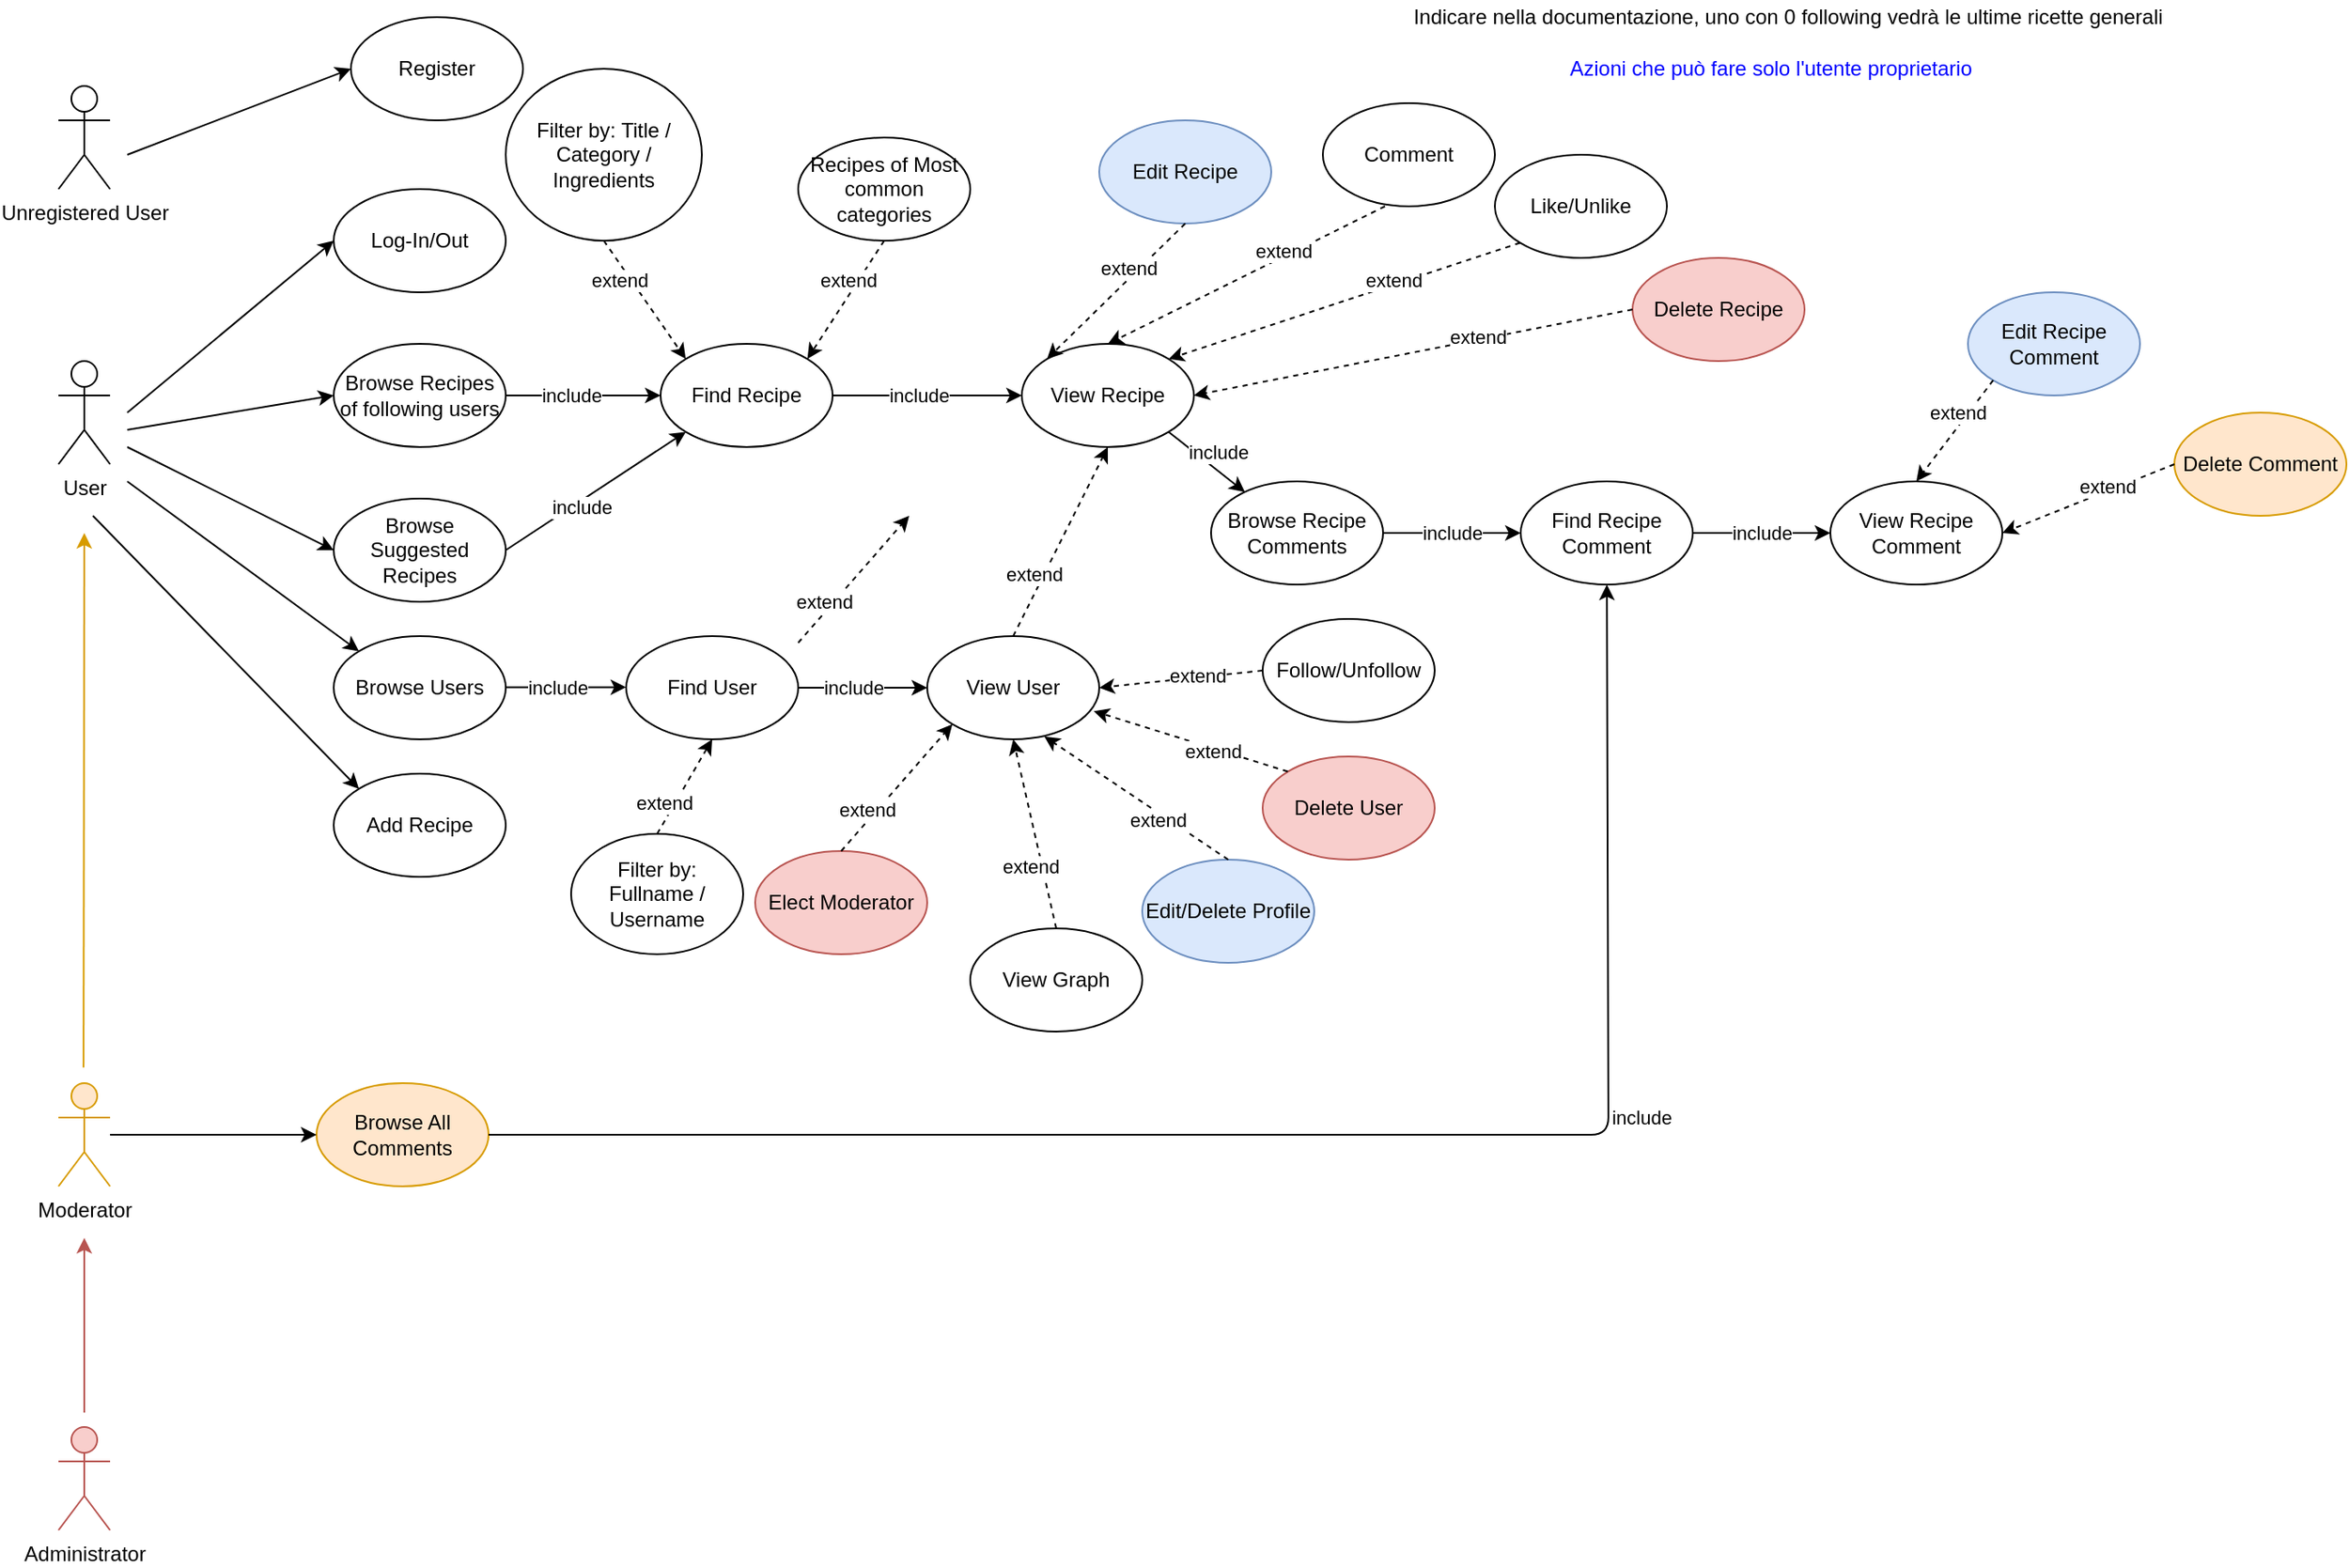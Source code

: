 <mxfile version="14.0.1" type="github">
  <diagram id="zVrHperSgIiEOsMFfDu-" name="Page-1">
    <mxGraphModel dx="1185" dy="645" grid="1" gridSize="10" guides="1" tooltips="1" connect="1" arrows="1" fold="1" page="1" pageScale="1" pageWidth="827" pageHeight="1169" math="0" shadow="0">
      <root>
        <mxCell id="0" />
        <mxCell id="1" parent="0" />
        <mxCell id="AKaBKdHhPMCL4DrJA_mg-1" value="Moderator" style="shape=umlActor;verticalLabelPosition=bottom;verticalAlign=top;html=1;outlineConnect=0;fillColor=#ffe6cc;strokeColor=#d79b00;" parent="1" vertex="1">
          <mxGeometry x="70" y="660" width="30" height="60" as="geometry" />
        </mxCell>
        <mxCell id="AKaBKdHhPMCL4DrJA_mg-3" value="User" style="shape=umlActor;verticalLabelPosition=bottom;verticalAlign=top;html=1;outlineConnect=0;" parent="1" vertex="1">
          <mxGeometry x="70" y="240" width="30" height="60" as="geometry" />
        </mxCell>
        <mxCell id="AKaBKdHhPMCL4DrJA_mg-4" value="Unregistered User" style="shape=umlActor;verticalLabelPosition=bottom;verticalAlign=top;html=1;outlineConnect=0;" parent="1" vertex="1">
          <mxGeometry x="70" y="80" width="30" height="60" as="geometry" />
        </mxCell>
        <mxCell id="AKaBKdHhPMCL4DrJA_mg-5" value="Administrator" style="shape=umlActor;verticalLabelPosition=bottom;verticalAlign=top;html=1;outlineConnect=0;fillColor=#f8cecc;strokeColor=#b85450;" parent="1" vertex="1">
          <mxGeometry x="70" y="860" width="30" height="60" as="geometry" />
        </mxCell>
        <mxCell id="AKaBKdHhPMCL4DrJA_mg-6" value="Register" style="ellipse;whiteSpace=wrap;html=1;" parent="1" vertex="1">
          <mxGeometry x="240" y="40" width="100" height="60" as="geometry" />
        </mxCell>
        <mxCell id="AKaBKdHhPMCL4DrJA_mg-7" value="" style="endArrow=classic;html=1;entryX=0;entryY=0.5;entryDx=0;entryDy=0;" parent="1" target="AKaBKdHhPMCL4DrJA_mg-6" edge="1">
          <mxGeometry width="50" height="50" relative="1" as="geometry">
            <mxPoint x="110" y="120" as="sourcePoint" />
            <mxPoint x="370" y="210" as="targetPoint" />
          </mxGeometry>
        </mxCell>
        <mxCell id="AKaBKdHhPMCL4DrJA_mg-8" value="Log-In/Out" style="ellipse;whiteSpace=wrap;html=1;" parent="1" vertex="1">
          <mxGeometry x="230" y="140" width="100" height="60" as="geometry" />
        </mxCell>
        <mxCell id="AKaBKdHhPMCL4DrJA_mg-9" value="" style="endArrow=classic;html=1;entryX=0;entryY=0.5;entryDx=0;entryDy=0;" parent="1" target="AKaBKdHhPMCL4DrJA_mg-8" edge="1">
          <mxGeometry width="50" height="50" relative="1" as="geometry">
            <mxPoint x="110" y="270" as="sourcePoint" />
            <mxPoint x="250" y="80" as="targetPoint" />
          </mxGeometry>
        </mxCell>
        <mxCell id="AKaBKdHhPMCL4DrJA_mg-10" value="Browse Recipes of following users" style="ellipse;whiteSpace=wrap;html=1;" parent="1" vertex="1">
          <mxGeometry x="230" y="230" width="100" height="60" as="geometry" />
        </mxCell>
        <mxCell id="AKaBKdHhPMCL4DrJA_mg-11" value="Find Recipe" style="ellipse;whiteSpace=wrap;html=1;" parent="1" vertex="1">
          <mxGeometry x="420" y="230" width="100" height="60" as="geometry" />
        </mxCell>
        <mxCell id="AKaBKdHhPMCL4DrJA_mg-12" value="View Recipe" style="ellipse;whiteSpace=wrap;html=1;" parent="1" vertex="1">
          <mxGeometry x="630" y="230" width="100" height="60" as="geometry" />
        </mxCell>
        <mxCell id="AKaBKdHhPMCL4DrJA_mg-13" value="" style="endArrow=classic;html=1;entryX=0;entryY=0.5;entryDx=0;entryDy=0;" parent="1" target="AKaBKdHhPMCL4DrJA_mg-10" edge="1">
          <mxGeometry width="50" height="50" relative="1" as="geometry">
            <mxPoint x="110" y="280" as="sourcePoint" />
            <mxPoint x="240" y="180" as="targetPoint" />
          </mxGeometry>
        </mxCell>
        <mxCell id="AKaBKdHhPMCL4DrJA_mg-14" value="" style="endArrow=classic;html=1;exitX=1;exitY=0.5;exitDx=0;exitDy=0;" parent="1" source="AKaBKdHhPMCL4DrJA_mg-10" target="AKaBKdHhPMCL4DrJA_mg-11" edge="1">
          <mxGeometry width="50" height="50" relative="1" as="geometry">
            <mxPoint x="115" y="270" as="sourcePoint" />
            <mxPoint x="235" y="270" as="targetPoint" />
          </mxGeometry>
        </mxCell>
        <mxCell id="AKaBKdHhPMCL4DrJA_mg-15" value="include" style="edgeLabel;html=1;align=center;verticalAlign=middle;resizable=0;points=[];" parent="AKaBKdHhPMCL4DrJA_mg-14" vertex="1" connectable="0">
          <mxGeometry x="-0.27" y="-2" relative="1" as="geometry">
            <mxPoint x="4.48" y="-2" as="offset" />
          </mxGeometry>
        </mxCell>
        <mxCell id="AKaBKdHhPMCL4DrJA_mg-16" value="" style="endArrow=classic;html=1;entryX=0;entryY=0.5;entryDx=0;entryDy=0;exitX=1;exitY=0.5;exitDx=0;exitDy=0;" parent="1" source="AKaBKdHhPMCL4DrJA_mg-11" target="AKaBKdHhPMCL4DrJA_mg-12" edge="1">
          <mxGeometry width="50" height="50" relative="1" as="geometry">
            <mxPoint x="125" y="280" as="sourcePoint" />
            <mxPoint x="245" y="280" as="targetPoint" />
          </mxGeometry>
        </mxCell>
        <mxCell id="AKaBKdHhPMCL4DrJA_mg-17" value="include" style="edgeLabel;html=1;align=center;verticalAlign=middle;resizable=0;points=[];" parent="AKaBKdHhPMCL4DrJA_mg-16" vertex="1" connectable="0">
          <mxGeometry x="-0.344" relative="1" as="geometry">
            <mxPoint x="13.79" as="offset" />
          </mxGeometry>
        </mxCell>
        <mxCell id="AKaBKdHhPMCL4DrJA_mg-18" value="Browse Suggested Recipes" style="ellipse;whiteSpace=wrap;html=1;" parent="1" vertex="1">
          <mxGeometry x="230" y="320" width="100" height="60" as="geometry" />
        </mxCell>
        <mxCell id="AKaBKdHhPMCL4DrJA_mg-21" value="" style="endArrow=classic;html=1;exitX=1;exitY=0.5;exitDx=0;exitDy=0;entryX=0;entryY=1;entryDx=0;entryDy=0;" parent="1" source="AKaBKdHhPMCL4DrJA_mg-18" target="AKaBKdHhPMCL4DrJA_mg-11" edge="1">
          <mxGeometry width="50" height="50" relative="1" as="geometry">
            <mxPoint x="120" y="360" as="sourcePoint" />
            <mxPoint x="400.0" y="350" as="targetPoint" />
          </mxGeometry>
        </mxCell>
        <mxCell id="AKaBKdHhPMCL4DrJA_mg-22" value="include" style="edgeLabel;html=1;align=center;verticalAlign=middle;resizable=0;points=[];" parent="AKaBKdHhPMCL4DrJA_mg-21" vertex="1" connectable="0">
          <mxGeometry x="-0.27" y="-2" relative="1" as="geometry">
            <mxPoint x="4.48" y="-2" as="offset" />
          </mxGeometry>
        </mxCell>
        <mxCell id="AKaBKdHhPMCL4DrJA_mg-25" value="" style="endArrow=classic;html=1;entryX=0;entryY=0.5;entryDx=0;entryDy=0;" parent="1" target="AKaBKdHhPMCL4DrJA_mg-18" edge="1">
          <mxGeometry width="50" height="50" relative="1" as="geometry">
            <mxPoint x="110" y="290" as="sourcePoint" />
            <mxPoint x="240" y="290" as="targetPoint" />
          </mxGeometry>
        </mxCell>
        <mxCell id="WYv_reuwZ5NgwWXfh_Jt-1" value="Indicare nella documentazione, uno con 0 following vedrà le ultime ricette generali" style="text;html=1;align=center;verticalAlign=middle;resizable=0;points=[];autosize=1;" vertex="1" parent="1">
          <mxGeometry x="850" y="30" width="450" height="20" as="geometry" />
        </mxCell>
        <mxCell id="WYv_reuwZ5NgwWXfh_Jt-3" value="Browse Users" style="ellipse;whiteSpace=wrap;html=1;" vertex="1" parent="1">
          <mxGeometry x="230" y="400" width="100" height="60" as="geometry" />
        </mxCell>
        <mxCell id="WYv_reuwZ5NgwWXfh_Jt-4" value="Find User" style="ellipse;whiteSpace=wrap;html=1;" vertex="1" parent="1">
          <mxGeometry x="400" y="400" width="100" height="60" as="geometry" />
        </mxCell>
        <mxCell id="WYv_reuwZ5NgwWXfh_Jt-5" value="View User" style="ellipse;whiteSpace=wrap;html=1;" vertex="1" parent="1">
          <mxGeometry x="575" y="400" width="100" height="60" as="geometry" />
        </mxCell>
        <mxCell id="WYv_reuwZ5NgwWXfh_Jt-6" value="Follow/Unfollow" style="ellipse;whiteSpace=wrap;html=1;" vertex="1" parent="1">
          <mxGeometry x="770" y="390" width="100" height="60" as="geometry" />
        </mxCell>
        <mxCell id="WYv_reuwZ5NgwWXfh_Jt-7" value="" style="endArrow=classic;html=1;entryX=0;entryY=0;entryDx=0;entryDy=0;" edge="1" parent="1" target="WYv_reuwZ5NgwWXfh_Jt-3">
          <mxGeometry width="50" height="50" relative="1" as="geometry">
            <mxPoint x="110" y="310" as="sourcePoint" />
            <mxPoint x="240" y="360" as="targetPoint" />
          </mxGeometry>
        </mxCell>
        <mxCell id="WYv_reuwZ5NgwWXfh_Jt-8" value="" style="endArrow=classic;html=1;exitX=1;exitY=0.5;exitDx=0;exitDy=0;" edge="1" parent="1">
          <mxGeometry width="50" height="50" relative="1" as="geometry">
            <mxPoint x="330" y="429.71" as="sourcePoint" />
            <mxPoint x="400" y="429.71" as="targetPoint" />
          </mxGeometry>
        </mxCell>
        <mxCell id="WYv_reuwZ5NgwWXfh_Jt-9" value="include" style="edgeLabel;html=1;align=center;verticalAlign=middle;resizable=0;points=[];" vertex="1" connectable="0" parent="WYv_reuwZ5NgwWXfh_Jt-8">
          <mxGeometry x="-0.27" y="-2" relative="1" as="geometry">
            <mxPoint x="4.48" y="-2" as="offset" />
          </mxGeometry>
        </mxCell>
        <mxCell id="WYv_reuwZ5NgwWXfh_Jt-10" value="" style="endArrow=classic;html=1;exitX=1;exitY=0.5;exitDx=0;exitDy=0;entryX=0;entryY=0.5;entryDx=0;entryDy=0;" edge="1" parent="1" source="WYv_reuwZ5NgwWXfh_Jt-4" target="WYv_reuwZ5NgwWXfh_Jt-5">
          <mxGeometry width="50" height="50" relative="1" as="geometry">
            <mxPoint x="350" y="280" as="sourcePoint" />
            <mxPoint x="420" y="280" as="targetPoint" />
          </mxGeometry>
        </mxCell>
        <mxCell id="WYv_reuwZ5NgwWXfh_Jt-11" value="include" style="edgeLabel;html=1;align=center;verticalAlign=middle;resizable=0;points=[];" vertex="1" connectable="0" parent="WYv_reuwZ5NgwWXfh_Jt-10">
          <mxGeometry x="-0.27" y="-2" relative="1" as="geometry">
            <mxPoint x="4.48" y="-2" as="offset" />
          </mxGeometry>
        </mxCell>
        <mxCell id="WYv_reuwZ5NgwWXfh_Jt-12" value="" style="endArrow=classic;html=1;entryX=1;entryY=0.5;entryDx=0;entryDy=0;exitX=0;exitY=0.5;exitDx=0;exitDy=0;dashed=1;" edge="1" parent="1" source="WYv_reuwZ5NgwWXfh_Jt-6" target="WYv_reuwZ5NgwWXfh_Jt-5">
          <mxGeometry width="50" height="50" relative="1" as="geometry">
            <mxPoint x="510" y="270" as="sourcePoint" />
            <mxPoint x="585" y="270" as="targetPoint" />
          </mxGeometry>
        </mxCell>
        <mxCell id="WYv_reuwZ5NgwWXfh_Jt-13" value="extend" style="edgeLabel;html=1;align=center;verticalAlign=middle;resizable=0;points=[];" vertex="1" connectable="0" parent="WYv_reuwZ5NgwWXfh_Jt-12">
          <mxGeometry x="-0.344" relative="1" as="geometry">
            <mxPoint x="-6.68" y="-0.21" as="offset" />
          </mxGeometry>
        </mxCell>
        <mxCell id="WYv_reuwZ5NgwWXfh_Jt-16" value="Comment" style="ellipse;whiteSpace=wrap;html=1;" vertex="1" parent="1">
          <mxGeometry x="805" y="90" width="100" height="60" as="geometry" />
        </mxCell>
        <mxCell id="WYv_reuwZ5NgwWXfh_Jt-17" value="Like/Unlike" style="ellipse;whiteSpace=wrap;html=1;" vertex="1" parent="1">
          <mxGeometry x="905" y="120" width="100" height="60" as="geometry" />
        </mxCell>
        <mxCell id="WYv_reuwZ5NgwWXfh_Jt-18" value="" style="endArrow=classic;html=1;entryX=0.5;entryY=0;entryDx=0;entryDy=0;exitX=0.361;exitY=1;exitDx=0;exitDy=0;dashed=1;exitPerimeter=0;" edge="1" parent="1" source="WYv_reuwZ5NgwWXfh_Jt-16" target="AKaBKdHhPMCL4DrJA_mg-12">
          <mxGeometry width="50" height="50" relative="1" as="geometry">
            <mxPoint x="669.783" y="190.004" as="sourcePoint" />
            <mxPoint x="580.22" y="208.84" as="targetPoint" />
          </mxGeometry>
        </mxCell>
        <mxCell id="WYv_reuwZ5NgwWXfh_Jt-19" value="extend" style="edgeLabel;html=1;align=center;verticalAlign=middle;resizable=0;points=[];" vertex="1" connectable="0" parent="WYv_reuwZ5NgwWXfh_Jt-18">
          <mxGeometry x="-0.344" relative="1" as="geometry">
            <mxPoint x="-6.68" y="-0.21" as="offset" />
          </mxGeometry>
        </mxCell>
        <mxCell id="WYv_reuwZ5NgwWXfh_Jt-20" value="" style="endArrow=classic;html=1;entryX=0.5;entryY=1;entryDx=0;entryDy=0;exitX=0.5;exitY=0;exitDx=0;exitDy=0;dashed=1;" edge="1" parent="1" source="WYv_reuwZ5NgwWXfh_Jt-5" target="AKaBKdHhPMCL4DrJA_mg-12">
          <mxGeometry width="50" height="50" relative="1" as="geometry">
            <mxPoint x="784.563" y="431.164" as="sourcePoint" />
            <mxPoint x="695.0" y="450" as="targetPoint" />
          </mxGeometry>
        </mxCell>
        <mxCell id="WYv_reuwZ5NgwWXfh_Jt-21" value="extend" style="edgeLabel;html=1;align=center;verticalAlign=middle;resizable=0;points=[];" vertex="1" connectable="0" parent="WYv_reuwZ5NgwWXfh_Jt-20">
          <mxGeometry x="-0.344" relative="1" as="geometry">
            <mxPoint x="-6.68" y="-0.21" as="offset" />
          </mxGeometry>
        </mxCell>
        <mxCell id="WYv_reuwZ5NgwWXfh_Jt-22" value="" style="endArrow=classic;html=1;entryX=1;entryY=0;entryDx=0;entryDy=0;exitX=0;exitY=1;exitDx=0;exitDy=0;dashed=1;" edge="1" parent="1" source="WYv_reuwZ5NgwWXfh_Jt-17" target="AKaBKdHhPMCL4DrJA_mg-12">
          <mxGeometry width="50" height="50" relative="1" as="geometry">
            <mxPoint x="794.563" y="441.164" as="sourcePoint" />
            <mxPoint x="705.0" y="460" as="targetPoint" />
          </mxGeometry>
        </mxCell>
        <mxCell id="WYv_reuwZ5NgwWXfh_Jt-23" value="extend" style="edgeLabel;html=1;align=center;verticalAlign=middle;resizable=0;points=[];" vertex="1" connectable="0" parent="WYv_reuwZ5NgwWXfh_Jt-22">
          <mxGeometry x="-0.344" relative="1" as="geometry">
            <mxPoint x="-6.68" y="-0.21" as="offset" />
          </mxGeometry>
        </mxCell>
        <mxCell id="WYv_reuwZ5NgwWXfh_Jt-24" value="Browse Recipe Comments" style="ellipse;whiteSpace=wrap;html=1;" vertex="1" parent="1">
          <mxGeometry x="740" y="310" width="100" height="60" as="geometry" />
        </mxCell>
        <mxCell id="WYv_reuwZ5NgwWXfh_Jt-25" value="Find Recipe Comment" style="ellipse;whiteSpace=wrap;html=1;" vertex="1" parent="1">
          <mxGeometry x="920" y="310" width="100" height="60" as="geometry" />
        </mxCell>
        <mxCell id="WYv_reuwZ5NgwWXfh_Jt-26" value="View Recipe Comment" style="ellipse;whiteSpace=wrap;html=1;" vertex="1" parent="1">
          <mxGeometry x="1100" y="310" width="100" height="60" as="geometry" />
        </mxCell>
        <mxCell id="WYv_reuwZ5NgwWXfh_Jt-27" value="Edit Recipe" style="ellipse;whiteSpace=wrap;html=1;fillColor=#dae8fc;strokeColor=#6c8ebf;" vertex="1" parent="1">
          <mxGeometry x="675" y="100" width="100" height="60" as="geometry" />
        </mxCell>
        <mxCell id="WYv_reuwZ5NgwWXfh_Jt-28" value="" style="endArrow=classic;html=1;entryX=0;entryY=0;entryDx=0;entryDy=0;exitX=0.5;exitY=1;exitDx=0;exitDy=0;dashed=1;" edge="1" parent="1" source="WYv_reuwZ5NgwWXfh_Jt-27" target="AKaBKdHhPMCL4DrJA_mg-12">
          <mxGeometry width="50" height="50" relative="1" as="geometry">
            <mxPoint x="635" y="410" as="sourcePoint" />
            <mxPoint x="635" y="300" as="targetPoint" />
          </mxGeometry>
        </mxCell>
        <mxCell id="WYv_reuwZ5NgwWXfh_Jt-29" value="extend" style="edgeLabel;html=1;align=center;verticalAlign=middle;resizable=0;points=[];" vertex="1" connectable="0" parent="WYv_reuwZ5NgwWXfh_Jt-28">
          <mxGeometry x="-0.344" relative="1" as="geometry">
            <mxPoint x="-6.68" y="-0.21" as="offset" />
          </mxGeometry>
        </mxCell>
        <mxCell id="WYv_reuwZ5NgwWXfh_Jt-34" value="" style="endArrow=classic;html=1;exitX=1;exitY=1;exitDx=0;exitDy=0;" edge="1" parent="1" source="AKaBKdHhPMCL4DrJA_mg-12" target="WYv_reuwZ5NgwWXfh_Jt-24">
          <mxGeometry width="50" height="50" relative="1" as="geometry">
            <mxPoint x="510.0" y="270" as="sourcePoint" />
            <mxPoint x="585.0" y="270" as="targetPoint" />
          </mxGeometry>
        </mxCell>
        <mxCell id="WYv_reuwZ5NgwWXfh_Jt-35" value="include" style="edgeLabel;html=1;align=center;verticalAlign=middle;resizable=0;points=[];" vertex="1" connectable="0" parent="WYv_reuwZ5NgwWXfh_Jt-34">
          <mxGeometry x="-0.344" relative="1" as="geometry">
            <mxPoint x="13.79" as="offset" />
          </mxGeometry>
        </mxCell>
        <mxCell id="WYv_reuwZ5NgwWXfh_Jt-36" value="" style="endArrow=classic;html=1;exitX=1;exitY=0.5;exitDx=0;exitDy=0;entryX=0;entryY=0.5;entryDx=0;entryDy=0;" edge="1" parent="1" source="WYv_reuwZ5NgwWXfh_Jt-24" target="WYv_reuwZ5NgwWXfh_Jt-25">
          <mxGeometry width="50" height="50" relative="1" as="geometry">
            <mxPoint x="670.437" y="291.164" as="sourcePoint" />
            <mxPoint x="755.263" y="316.603" as="targetPoint" />
          </mxGeometry>
        </mxCell>
        <mxCell id="WYv_reuwZ5NgwWXfh_Jt-37" value="include" style="edgeLabel;html=1;align=center;verticalAlign=middle;resizable=0;points=[];" vertex="1" connectable="0" parent="WYv_reuwZ5NgwWXfh_Jt-36">
          <mxGeometry x="-0.344" relative="1" as="geometry">
            <mxPoint x="13.79" as="offset" />
          </mxGeometry>
        </mxCell>
        <mxCell id="WYv_reuwZ5NgwWXfh_Jt-38" value="" style="endArrow=classic;html=1;exitX=1;exitY=0.5;exitDx=0;exitDy=0;entryX=0;entryY=0.5;entryDx=0;entryDy=0;" edge="1" parent="1" source="WYv_reuwZ5NgwWXfh_Jt-25" target="WYv_reuwZ5NgwWXfh_Jt-26">
          <mxGeometry width="50" height="50" relative="1" as="geometry">
            <mxPoint x="850" y="330" as="sourcePoint" />
            <mxPoint x="930" y="330" as="targetPoint" />
          </mxGeometry>
        </mxCell>
        <mxCell id="WYv_reuwZ5NgwWXfh_Jt-39" value="include" style="edgeLabel;html=1;align=center;verticalAlign=middle;resizable=0;points=[];" vertex="1" connectable="0" parent="WYv_reuwZ5NgwWXfh_Jt-38">
          <mxGeometry x="-0.344" relative="1" as="geometry">
            <mxPoint x="13.79" as="offset" />
          </mxGeometry>
        </mxCell>
        <mxCell id="WYv_reuwZ5NgwWXfh_Jt-40" value="Edit Recipe Comment" style="ellipse;whiteSpace=wrap;html=1;fillColor=#dae8fc;strokeColor=#6c8ebf;" vertex="1" parent="1">
          <mxGeometry x="1180" y="200" width="100" height="60" as="geometry" />
        </mxCell>
        <mxCell id="WYv_reuwZ5NgwWXfh_Jt-41" value="Delete Comment" style="ellipse;whiteSpace=wrap;html=1;fillColor=#ffe6cc;strokeColor=#d79b00;" vertex="1" parent="1">
          <mxGeometry x="1300" y="270" width="100" height="60" as="geometry" />
        </mxCell>
        <mxCell id="WYv_reuwZ5NgwWXfh_Jt-42" value="Delete Recipe" style="ellipse;whiteSpace=wrap;html=1;fillColor=#f8cecc;strokeColor=#b85450;" vertex="1" parent="1">
          <mxGeometry x="985" y="180" width="100" height="60" as="geometry" />
        </mxCell>
        <mxCell id="WYv_reuwZ5NgwWXfh_Jt-43" value="" style="endArrow=classic;html=1;entryX=1;entryY=0.5;entryDx=0;entryDy=0;exitX=0;exitY=0.5;exitDx=0;exitDy=0;dashed=1;" edge="1" parent="1" source="WYv_reuwZ5NgwWXfh_Jt-42" target="AKaBKdHhPMCL4DrJA_mg-12">
          <mxGeometry width="50" height="50" relative="1" as="geometry">
            <mxPoint x="635" y="410" as="sourcePoint" />
            <mxPoint x="635" y="300" as="targetPoint" />
          </mxGeometry>
        </mxCell>
        <mxCell id="WYv_reuwZ5NgwWXfh_Jt-44" value="extend" style="edgeLabel;html=1;align=center;verticalAlign=middle;resizable=0;points=[];" vertex="1" connectable="0" parent="WYv_reuwZ5NgwWXfh_Jt-43">
          <mxGeometry x="-0.344" relative="1" as="geometry">
            <mxPoint x="-6.68" y="-0.21" as="offset" />
          </mxGeometry>
        </mxCell>
        <mxCell id="WYv_reuwZ5NgwWXfh_Jt-45" value="" style="endArrow=classic;html=1;entryX=0.5;entryY=0;entryDx=0;entryDy=0;exitX=0;exitY=1;exitDx=0;exitDy=0;dashed=1;" edge="1" parent="1" source="WYv_reuwZ5NgwWXfh_Jt-40" target="WYv_reuwZ5NgwWXfh_Jt-26">
          <mxGeometry width="50" height="50" relative="1" as="geometry">
            <mxPoint x="1170" y="260" as="sourcePoint" />
            <mxPoint x="1170" y="150" as="targetPoint" />
          </mxGeometry>
        </mxCell>
        <mxCell id="WYv_reuwZ5NgwWXfh_Jt-46" value="extend" style="edgeLabel;html=1;align=center;verticalAlign=middle;resizable=0;points=[];" vertex="1" connectable="0" parent="WYv_reuwZ5NgwWXfh_Jt-45">
          <mxGeometry x="-0.344" relative="1" as="geometry">
            <mxPoint x="-6.68" y="-0.21" as="offset" />
          </mxGeometry>
        </mxCell>
        <mxCell id="WYv_reuwZ5NgwWXfh_Jt-47" value="" style="endArrow=classic;html=1;entryX=1;entryY=0.5;entryDx=0;entryDy=0;exitX=0;exitY=0.5;exitDx=0;exitDy=0;dashed=1;" edge="1" parent="1" source="WYv_reuwZ5NgwWXfh_Jt-41" target="WYv_reuwZ5NgwWXfh_Jt-26">
          <mxGeometry width="50" height="50" relative="1" as="geometry">
            <mxPoint x="655" y="430" as="sourcePoint" />
            <mxPoint x="655" y="320" as="targetPoint" />
          </mxGeometry>
        </mxCell>
        <mxCell id="WYv_reuwZ5NgwWXfh_Jt-48" value="extend" style="edgeLabel;html=1;align=center;verticalAlign=middle;resizable=0;points=[];" vertex="1" connectable="0" parent="WYv_reuwZ5NgwWXfh_Jt-47">
          <mxGeometry x="-0.344" relative="1" as="geometry">
            <mxPoint x="-6.68" y="-0.21" as="offset" />
          </mxGeometry>
        </mxCell>
        <mxCell id="WYv_reuwZ5NgwWXfh_Jt-49" value="Delete User" style="ellipse;whiteSpace=wrap;html=1;fillColor=#f8cecc;strokeColor=#b85450;" vertex="1" parent="1">
          <mxGeometry x="770" y="470" width="100" height="60" as="geometry" />
        </mxCell>
        <mxCell id="WYv_reuwZ5NgwWXfh_Jt-50" value="" style="endArrow=classic;html=1;exitX=0;exitY=0;exitDx=0;exitDy=0;dashed=1;entryX=0.968;entryY=0.727;entryDx=0;entryDy=0;entryPerimeter=0;" edge="1" parent="1" source="WYv_reuwZ5NgwWXfh_Jt-49" target="WYv_reuwZ5NgwWXfh_Jt-5">
          <mxGeometry width="50" height="50" relative="1" as="geometry">
            <mxPoint x="635" y="410" as="sourcePoint" />
            <mxPoint x="690" y="450" as="targetPoint" />
          </mxGeometry>
        </mxCell>
        <mxCell id="WYv_reuwZ5NgwWXfh_Jt-51" value="extend" style="edgeLabel;html=1;align=center;verticalAlign=middle;resizable=0;points=[];" vertex="1" connectable="0" parent="WYv_reuwZ5NgwWXfh_Jt-50">
          <mxGeometry x="-0.344" relative="1" as="geometry">
            <mxPoint x="-6.68" y="-0.21" as="offset" />
          </mxGeometry>
        </mxCell>
        <mxCell id="WYv_reuwZ5NgwWXfh_Jt-52" value="&lt;font color=&quot;#0000ff&quot;&gt;Azioni che può fare solo l&#39;utente proprietario&lt;/font&gt;" style="text;html=1;align=center;verticalAlign=middle;resizable=0;points=[];autosize=1;" vertex="1" parent="1">
          <mxGeometry x="940" y="60" width="250" height="20" as="geometry" />
        </mxCell>
        <mxCell id="WYv_reuwZ5NgwWXfh_Jt-53" value="Edit/Delete Profile" style="ellipse;whiteSpace=wrap;html=1;fillColor=#dae8fc;strokeColor=#6c8ebf;" vertex="1" parent="1">
          <mxGeometry x="700" y="530" width="100" height="60" as="geometry" />
        </mxCell>
        <mxCell id="WYv_reuwZ5NgwWXfh_Jt-54" value="" style="endArrow=classic;html=1;entryX=0.681;entryY=0.972;entryDx=0;entryDy=0;exitX=0.5;exitY=0;exitDx=0;exitDy=0;dashed=1;entryPerimeter=0;" edge="1" parent="1" source="WYv_reuwZ5NgwWXfh_Jt-53" target="WYv_reuwZ5NgwWXfh_Jt-5">
          <mxGeometry width="50" height="50" relative="1" as="geometry">
            <mxPoint x="744.645" y="498.787" as="sourcePoint" />
            <mxPoint x="670.355" y="461.213" as="targetPoint" />
          </mxGeometry>
        </mxCell>
        <mxCell id="WYv_reuwZ5NgwWXfh_Jt-55" value="extend" style="edgeLabel;html=1;align=center;verticalAlign=middle;resizable=0;points=[];" vertex="1" connectable="0" parent="WYv_reuwZ5NgwWXfh_Jt-54">
          <mxGeometry x="-0.344" relative="1" as="geometry">
            <mxPoint x="-6.68" y="-0.21" as="offset" />
          </mxGeometry>
        </mxCell>
        <mxCell id="WYv_reuwZ5NgwWXfh_Jt-57" value="View Graph" style="ellipse;whiteSpace=wrap;html=1;" vertex="1" parent="1">
          <mxGeometry x="600" y="570" width="100" height="60" as="geometry" />
        </mxCell>
        <mxCell id="WYv_reuwZ5NgwWXfh_Jt-58" value="" style="endArrow=classic;html=1;entryX=0.5;entryY=1;entryDx=0;entryDy=0;exitX=0.5;exitY=0;exitDx=0;exitDy=0;dashed=1;" edge="1" parent="1" source="WYv_reuwZ5NgwWXfh_Jt-57" target="WYv_reuwZ5NgwWXfh_Jt-5">
          <mxGeometry width="50" height="50" relative="1" as="geometry">
            <mxPoint x="760" y="540" as="sourcePoint" />
            <mxPoint x="635" y="470" as="targetPoint" />
          </mxGeometry>
        </mxCell>
        <mxCell id="WYv_reuwZ5NgwWXfh_Jt-59" value="extend" style="edgeLabel;html=1;align=center;verticalAlign=middle;resizable=0;points=[];" vertex="1" connectable="0" parent="WYv_reuwZ5NgwWXfh_Jt-58">
          <mxGeometry x="-0.344" relative="1" as="geometry">
            <mxPoint x="-6.68" y="-0.21" as="offset" />
          </mxGeometry>
        </mxCell>
        <mxCell id="WYv_reuwZ5NgwWXfh_Jt-60" value="Add Recipe" style="ellipse;whiteSpace=wrap;html=1;" vertex="1" parent="1">
          <mxGeometry x="230" y="480" width="100" height="60" as="geometry" />
        </mxCell>
        <mxCell id="WYv_reuwZ5NgwWXfh_Jt-61" value="" style="endArrow=classic;html=1;entryX=0;entryY=0;entryDx=0;entryDy=0;" edge="1" parent="1" target="WYv_reuwZ5NgwWXfh_Jt-60">
          <mxGeometry width="50" height="50" relative="1" as="geometry">
            <mxPoint x="90" y="330" as="sourcePoint" />
            <mxPoint x="254.645" y="418.787" as="targetPoint" />
          </mxGeometry>
        </mxCell>
        <mxCell id="WYv_reuwZ5NgwWXfh_Jt-62" value="Elect Moderator" style="ellipse;whiteSpace=wrap;html=1;fillColor=#f8cecc;strokeColor=#b85450;" vertex="1" parent="1">
          <mxGeometry x="475" y="525" width="100" height="60" as="geometry" />
        </mxCell>
        <mxCell id="WYv_reuwZ5NgwWXfh_Jt-63" value="" style="endArrow=classic;html=1;entryX=0;entryY=1;entryDx=0;entryDy=0;exitX=0.5;exitY=0;exitDx=0;exitDy=0;dashed=1;" edge="1" parent="1" source="WYv_reuwZ5NgwWXfh_Jt-62" target="WYv_reuwZ5NgwWXfh_Jt-5">
          <mxGeometry width="50" height="50" relative="1" as="geometry">
            <mxPoint x="660" y="580" as="sourcePoint" />
            <mxPoint x="635" y="470" as="targetPoint" />
          </mxGeometry>
        </mxCell>
        <mxCell id="WYv_reuwZ5NgwWXfh_Jt-64" value="extend" style="edgeLabel;html=1;align=center;verticalAlign=middle;resizable=0;points=[];" vertex="1" connectable="0" parent="WYv_reuwZ5NgwWXfh_Jt-63">
          <mxGeometry x="-0.344" relative="1" as="geometry">
            <mxPoint x="-6.68" y="-0.21" as="offset" />
          </mxGeometry>
        </mxCell>
        <mxCell id="WYv_reuwZ5NgwWXfh_Jt-66" value="Browse All Comments" style="ellipse;whiteSpace=wrap;html=1;fillColor=#ffe6cc;strokeColor=#d79b00;" vertex="1" parent="1">
          <mxGeometry x="220" y="660" width="100" height="60" as="geometry" />
        </mxCell>
        <mxCell id="WYv_reuwZ5NgwWXfh_Jt-69" value="" style="endArrow=classic;html=1;exitX=1;exitY=0.5;exitDx=0;exitDy=0;" edge="1" parent="1" source="WYv_reuwZ5NgwWXfh_Jt-66" target="WYv_reuwZ5NgwWXfh_Jt-25">
          <mxGeometry width="50" height="50" relative="1" as="geometry">
            <mxPoint x="160.437" y="661.164" as="sourcePoint" />
            <mxPoint x="395" y="690" as="targetPoint" />
            <Array as="points">
              <mxPoint x="971" y="690" />
            </Array>
          </mxGeometry>
        </mxCell>
        <mxCell id="WYv_reuwZ5NgwWXfh_Jt-70" value="include" style="edgeLabel;html=1;align=center;verticalAlign=middle;resizable=0;points=[];" vertex="1" connectable="0" parent="WYv_reuwZ5NgwWXfh_Jt-69">
          <mxGeometry x="-0.344" relative="1" as="geometry">
            <mxPoint x="351.18" y="-10" as="offset" />
          </mxGeometry>
        </mxCell>
        <mxCell id="WYv_reuwZ5NgwWXfh_Jt-73" value="" style="endArrow=classic;html=1;entryX=0;entryY=0.5;entryDx=0;entryDy=0;" edge="1" parent="1" source="AKaBKdHhPMCL4DrJA_mg-1" target="WYv_reuwZ5NgwWXfh_Jt-66">
          <mxGeometry width="50" height="50" relative="1" as="geometry">
            <mxPoint x="100" y="340" as="sourcePoint" />
            <mxPoint x="254.563" y="498.836" as="targetPoint" />
          </mxGeometry>
        </mxCell>
        <mxCell id="WYv_reuwZ5NgwWXfh_Jt-75" value="" style="endArrow=classic;html=1;fillColor=#f8cecc;strokeColor=#b85450;" edge="1" parent="1">
          <mxGeometry width="50" height="50" relative="1" as="geometry">
            <mxPoint x="85" y="851.667" as="sourcePoint" />
            <mxPoint x="85" y="750" as="targetPoint" />
          </mxGeometry>
        </mxCell>
        <mxCell id="WYv_reuwZ5NgwWXfh_Jt-76" value="" style="endArrow=classic;html=1;fillColor=#ffe6cc;strokeColor=#d79b00;" edge="1" parent="1">
          <mxGeometry width="50" height="50" relative="1" as="geometry">
            <mxPoint x="84.58" y="650.837" as="sourcePoint" />
            <mxPoint x="85" y="340" as="targetPoint" />
          </mxGeometry>
        </mxCell>
        <mxCell id="WYv_reuwZ5NgwWXfh_Jt-81" value="Filter by: Title / Category / Ingredients" style="ellipse;whiteSpace=wrap;html=1;" vertex="1" parent="1">
          <mxGeometry x="330" y="70" width="114" height="100" as="geometry" />
        </mxCell>
        <mxCell id="WYv_reuwZ5NgwWXfh_Jt-82" value="Filter by: Fullname / Username" style="ellipse;whiteSpace=wrap;html=1;" vertex="1" parent="1">
          <mxGeometry x="368" y="515" width="100" height="70" as="geometry" />
        </mxCell>
        <mxCell id="WYv_reuwZ5NgwWXfh_Jt-83" value="" style="endArrow=classic;html=1;entryX=0;entryY=1;entryDx=0;entryDy=0;exitX=0.5;exitY=0;exitDx=0;exitDy=0;dashed=1;" edge="1" parent="1">
          <mxGeometry width="50" height="50" relative="1" as="geometry">
            <mxPoint x="500" y="403.87" as="sourcePoint" />
            <mxPoint x="564.504" y="329.999" as="targetPoint" />
          </mxGeometry>
        </mxCell>
        <mxCell id="WYv_reuwZ5NgwWXfh_Jt-84" value="extend" style="edgeLabel;html=1;align=center;verticalAlign=middle;resizable=0;points=[];" vertex="1" connectable="0" parent="WYv_reuwZ5NgwWXfh_Jt-83">
          <mxGeometry x="-0.344" relative="1" as="geometry">
            <mxPoint x="-6.68" y="-0.21" as="offset" />
          </mxGeometry>
        </mxCell>
        <mxCell id="WYv_reuwZ5NgwWXfh_Jt-85" value="" style="endArrow=classic;html=1;entryX=0;entryY=0;entryDx=0;entryDy=0;exitX=0.5;exitY=1;exitDx=0;exitDy=0;dashed=1;" edge="1" parent="1" source="WYv_reuwZ5NgwWXfh_Jt-81" target="AKaBKdHhPMCL4DrJA_mg-11">
          <mxGeometry width="50" height="50" relative="1" as="geometry">
            <mxPoint x="635" y="410" as="sourcePoint" />
            <mxPoint x="690" y="300" as="targetPoint" />
          </mxGeometry>
        </mxCell>
        <mxCell id="WYv_reuwZ5NgwWXfh_Jt-86" value="extend" style="edgeLabel;html=1;align=center;verticalAlign=middle;resizable=0;points=[];" vertex="1" connectable="0" parent="WYv_reuwZ5NgwWXfh_Jt-85">
          <mxGeometry x="-0.344" relative="1" as="geometry">
            <mxPoint x="-6.68" y="-0.21" as="offset" />
          </mxGeometry>
        </mxCell>
        <mxCell id="WYv_reuwZ5NgwWXfh_Jt-87" value="" style="endArrow=classic;html=1;entryX=0.5;entryY=1;entryDx=0;entryDy=0;exitX=0.5;exitY=0;exitDx=0;exitDy=0;dashed=1;" edge="1" parent="1" source="WYv_reuwZ5NgwWXfh_Jt-82" target="WYv_reuwZ5NgwWXfh_Jt-4">
          <mxGeometry width="50" height="50" relative="1" as="geometry">
            <mxPoint x="645" y="420" as="sourcePoint" />
            <mxPoint x="700" y="310" as="targetPoint" />
          </mxGeometry>
        </mxCell>
        <mxCell id="WYv_reuwZ5NgwWXfh_Jt-88" value="extend" style="edgeLabel;html=1;align=center;verticalAlign=middle;resizable=0;points=[];" vertex="1" connectable="0" parent="WYv_reuwZ5NgwWXfh_Jt-87">
          <mxGeometry x="-0.344" relative="1" as="geometry">
            <mxPoint x="-6.68" y="-0.21" as="offset" />
          </mxGeometry>
        </mxCell>
        <mxCell id="WYv_reuwZ5NgwWXfh_Jt-89" value="Recipes of Most common categories" style="ellipse;whiteSpace=wrap;html=1;" vertex="1" parent="1">
          <mxGeometry x="500" y="110" width="100" height="60" as="geometry" />
        </mxCell>
        <mxCell id="WYv_reuwZ5NgwWXfh_Jt-90" value="" style="endArrow=classic;html=1;entryX=1;entryY=0;entryDx=0;entryDy=0;exitX=0.5;exitY=1;exitDx=0;exitDy=0;dashed=1;" edge="1" parent="1" source="WYv_reuwZ5NgwWXfh_Jt-89" target="AKaBKdHhPMCL4DrJA_mg-11">
          <mxGeometry width="50" height="50" relative="1" as="geometry">
            <mxPoint x="397.0" y="180" as="sourcePoint" />
            <mxPoint x="444.645" y="248.787" as="targetPoint" />
          </mxGeometry>
        </mxCell>
        <mxCell id="WYv_reuwZ5NgwWXfh_Jt-91" value="extend" style="edgeLabel;html=1;align=center;verticalAlign=middle;resizable=0;points=[];" vertex="1" connectable="0" parent="WYv_reuwZ5NgwWXfh_Jt-90">
          <mxGeometry x="-0.344" relative="1" as="geometry">
            <mxPoint x="-6.68" y="-0.21" as="offset" />
          </mxGeometry>
        </mxCell>
      </root>
    </mxGraphModel>
  </diagram>
</mxfile>
